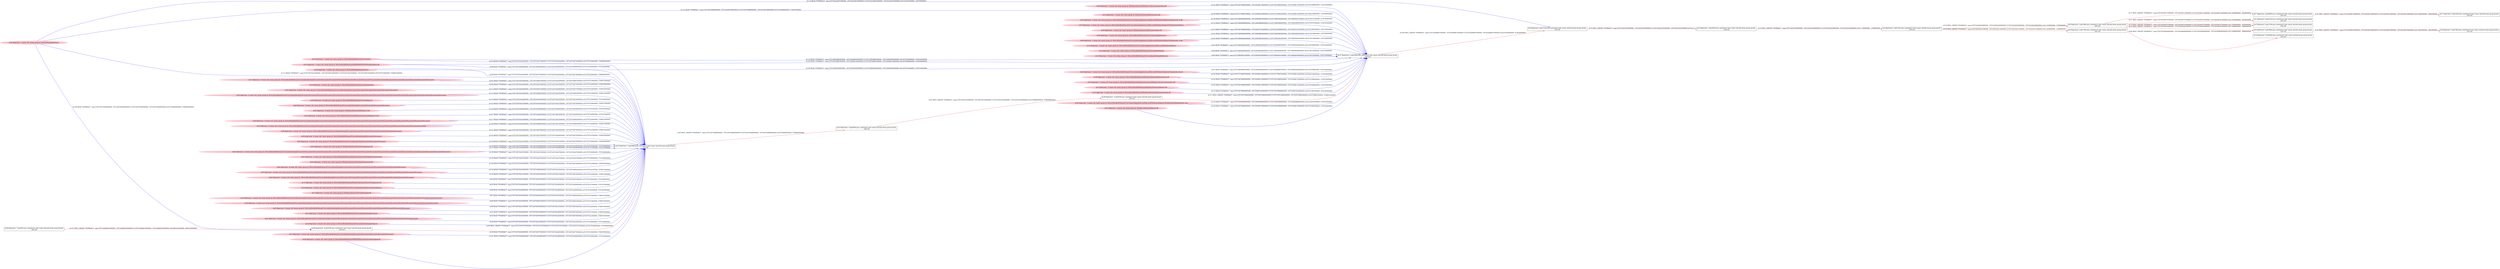 digraph  {
rankdir=LR
"53"[color=pink,label="id:53 HopCount: -3 owner uid: owner group id: /Windows/System32/deviceaccess.dll ", shape=oval,style=filled];
"37"[color=black,label="id:37 HopCount: -2 pid:5500 proc_starttime:0 cmd: owner uid:null owner group id:null,\n null null", shape=box,style=solid];
"53" -> "37" [id=128,__obj="READ"color=blue,label="id:128 READ **NORMAL**  seqs:[1557237709467000000, 1557239386124000000] T:[1557237709467000000, 1557239386124000000] relT:[4832186000000, 3155529000000]",style=solid];
"54"[color=pink,label="id:54 HopCount: -6 owner uid: owner group id: /Device/HarddiskVolume2/Users/admin/backup/Documents/Documents/Documents/Documents/Documents/Documents/Documents/Documents/Documents/Documents/Documents/Documents/Documents ", shape=oval,style=filled];
"25"[color=black,label="id:25 HopCount: -5 pid:5096 proc_starttime:0 cmd: owner uid:null owner group id:null,\n null null", shape=box,style=solid];
"54" -> "25" [id=129,__obj="READ"color=blue,label="id:129 READ **NORMAL**  seqs:[1557236744433000000, 1557236744680000000] T:[1557236744433000000, 1557236744680000000] relT:[5797220000000, 5796973000000]",style=solid];
"55"[color=pink,label="id:55 HopCount: -3 owner uid: owner group id: /Device/HarddiskVolume2/Users/admin/AppData/Local/Microsoft/Windows/Explorer/thumbcache_32.db ", shape=oval,style=filled];
"55" -> "37" [id=130,__obj="READ"color=blue,label="id:130 READ **NORMAL**  seqs:[1557239836926000000, 1557239836927000000] T:[1557239836926000000, 1557239836927000000] relT:[2704727000000, 2704726000000]",style=solid];
"56"[color=pink,label="id:56 HopCount: -6 owner uid: owner group id: /Device/HarddiskVolume2/Users/admin/backup/Documents/Documents/Documents/Documents/Documents/Documents/Documents ", shape=oval,style=filled];
"56" -> "25" [id=131,__obj="READ"color=blue,label="id:131 READ **NORMAL**  seqs:[1557236744430000000, 1557236744678000000] T:[1557236744430000000, 1557236744678000000] relT:[5797223000000, 5796975000000]",style=solid];
"57"[color=pink,label="id:57 HopCount: -3 owner uid: owner group id: /Device/HarddiskVolume2/Users/admin/AppData/Local/Microsoft/Windows/Explorer/ThumbCacheToDelete ", shape=oval,style=filled];
"57" -> "37" [id=132,__obj="READ"color=blue,label="id:132 READ **NORMAL**  seqs:[1557239836866000000, 1557239836866000000] T:[1557239836866000000, 1557239836866000000] relT:[2704787000000, 2704787000000]",style=solid];
"58"[color=pink,label="id:58 HopCount: -3 owner uid: owner group id: /Windows/System32/deviceassociation.dll ", shape=oval,style=filled];
"58" -> "37" [id=133,__obj="READ"color=blue,label="id:133 READ **NORMAL**  seqs:[1557236749666000000, 1557239287523000000] T:[1557236749666000000, 1557239287523000000] relT:[5791987000000, 3254130000000]",style=solid];
"59"[color=pink,label="id:59 HopCount: -6 owner uid: owner group id: /Device/HarddiskVolume2/Users/admin/backup/Documents/Documents ", shape=oval,style=filled];
"59" -> "25" [id=134,__obj="READ"color=blue,label="id:134 READ **NORMAL**  seqs:[1557236744426000000, 1557236744675000000] T:[1557236744426000000, 1557236744675000000] relT:[5797227000000, 5796978000000]",style=solid];
"60"[color=pink,label="id:60 HopCount: -6 owner uid: owner group id: /Device/HarddiskVolume2/Users/admin/backup/Documents/Documents/Documents ", shape=oval,style=filled];
"60" -> "25" [id=135,__obj="READ"color=blue,label="id:135 READ **NORMAL**  seqs:[1557236744427000000, 1557236744675000000] T:[1557236744427000000, 1557236744675000000] relT:[5797226000000, 5796978000000]",style=solid];
"61"[color=pink,label="id:61 HopCount: -6 owner uid: owner group id: /Windows/System32/CoreUIComponents.dll ", shape=oval,style=filled];
"61" -> "25" [id=136,__obj="READ"color=blue,label="id:136 READ **NORMAL**  seqs:[1557236744448000000, 1557236744448000000] T:[1557236744448000000, 1557236744448000000] relT:[5797205000000, 5797205000000]",style=solid];
"62"[color=pink,label="id:62 HopCount: -6 owner uid: owner group id: /Device/HarddiskVolume2/Users/admin/backup/Documents/Documents/Documents/Documents/Documents/Documents/Documents/Documents/Documents/Documents/Documents/Documents/Documents/Documents/Documents/Documents/Documents/Documents/Documents ", shape=oval,style=filled];
"62" -> "25" [id=137,__obj="READ"color=blue,label="id:137 READ **NORMAL**  seqs:[1557236744436000000, 1557236744436000000] T:[1557236744436000000, 1557236744436000000] relT:[5797217000000, 5797217000000]",style=solid];
"63"[color=pink,label="id:63 HopCount: -6 owner uid: owner group id: /Device/HarddiskVolume2/Windows/System32/TextInputFramework.dll ", shape=oval,style=filled];
"63" -> "25" [id=138,__obj="READ"color=blue,label="id:138 READ **NORMAL**  seqs:[1557236744447000000, 1557236744447000000] T:[1557236744447000000, 1557236744447000000] relT:[5797206000000, 5797206000000]",style=solid];
"64"[color=pink,label="id:64 HopCount: -6 owner uid: owner group id: /Windows/System32/TextInputFramework.dll ", shape=oval,style=filled];
"64" -> "25" [id=139,__obj="READ"color=blue,label="id:139 READ **NORMAL**  seqs:[1557236744447000000, 1557236744447000000] T:[1557236744447000000, 1557236744447000000] relT:[5797206000000, 5797206000000]",style=solid];
"65"[color=pink,label="id:65 HopCount: -6 owner uid: owner group id: /Device/HarddiskVolume2/Users/admin/backup/Documents/Documents/Documents/Documents/Documents/Documents/Documents/Documents ", shape=oval,style=filled];
"65" -> "25" [id=140,__obj="READ"color=blue,label="id:140 READ **NORMAL**  seqs:[1557236744430000000, 1557236744678000000] T:[1557236744430000000, 1557236744678000000] relT:[5797223000000, 5796975000000]",style=solid];
"66"[color=pink,label="id:66 HopCount: -3 owner uid: owner group id: /Device/HarddiskVolume2/Users/admin/AppData/Local ", shape=oval,style=filled];
"66" -> "37" [id=141,__obj="READ"color=blue,label="id:141 READ **NORMAL**  seqs:[1557239836864000000, 1557239836864000000] T:[1557239836864000000, 1557239836864000000] relT:[2704789000000, 2704789000000]",style=solid];
"67"[color=pink,label="id:67 HopCount: -6 owner uid: owner group id: /Device/HarddiskVolume2/Users/admin/backup/Documents/Documents/Documents/Documents/Documents/Documents/Documents/Documents/Documents/Documents/Documents/Documents ", shape=oval,style=filled];
"67" -> "25" [id=142,__obj="READ"color=blue,label="id:142 READ **NORMAL**  seqs:[1557236744432000000, 1557236744680000000] T:[1557236744432000000, 1557236744680000000] relT:[5797221000000, 5796973000000]",style=solid];
"68"[color=pink,label="id:68 HopCount: -3 owner uid: owner group id: /Device/HarddiskVolume2/Users/admin/AppData/Local/Microsoft/Windows/Explorer/thumbcache_16.db ", shape=oval,style=filled];
"68" -> "37" [id=143,__obj="READ"color=blue,label="id:143 READ **NORMAL**  seqs:[1557239836924000000, 1557239836924000000] T:[1557239836924000000, 1557239836924000000] relT:[2704729000000, 2704729000000]",style=solid];
"69"[color=pink,label="id:69 HopCount: -6 owner uid: owner group id: /Device/HarddiskVolume2/Users/admin/backup/Documents/Documents/Documents/Documents/Documents/Documents/Documents/Documents/Documents/Documents ", shape=oval,style=filled];
"69" -> "25" [id=144,__obj="READ"color=blue,label="id:144 READ **NORMAL**  seqs:[1557236744431000000, 1557236744679000000] T:[1557236744431000000, 1557236744679000000] relT:[5797222000000, 5796974000000]",style=solid];
"7"[color=black,label="id:7 HopCount: 4 pid:6500 proc_starttime:0 cmd: owner uid:null owner group id:null,\n null null", shape=box,style=solid];
"11"[color=black,label="id:11 HopCount: 5 pid:2220 proc_starttime:0 cmd: owner uid:null owner group id:null,\n null null", shape=box,style=solid];
"7" -> "11" [id=70,__obj="PROC_CREATE"color=red,label="id:70 PROC_CREATE **NORMAL**  seqs:[1557242546718000000, 1557242546718000000] T:[1557242546718000000, 1557242546718000000] relT:[-5065000000, -5065000000]",style=solid];
"8"[color=black,label="id:8 HopCount: 3 pid:1880 proc_starttime:0 cmd: owner uid:null owner group id:null,\n null null", shape=box,style=solid];
"1"[color=black,label="id:1 HopCount: 4 pid:5124 proc_starttime:0 cmd: owner uid:null owner group id:null,\n null null", shape=box,style=solid];
"8" -> "1" [id=71,__obj="PROC_CREATE"color=red,label="id:71 PROC_CREATE **NORMAL**  seqs:[1557242546707000000, 1557242546707000000] T:[1557242546707000000, 1557242546707000000] relT:[-5054000000, -5054000000]",style=solid];
"0"[color=black,label="id:0 HopCount: 0 pid:7136 proc_starttime:0 cmd: owner uid:null owner group id:null,\n null null", shape=box,style=solid];
"2"[color=black,label="id:2 HopCount: 1 pid:8160 proc_starttime:0 cmd: owner uid:null owner group id:null,\n null null", shape=box,style=solid];
"0" -> "2" [id=72,__obj="PROC_CREATE"color=red,label="id:72 PROC_CREATE **NORMAL**  seqs:[1557242541653000000, 1557242541653000000] T:[1557242541653000000, 1557242541653000000] relT:[0, 0]",style=solid];
"3"[color=black,label="id:3 HopCount: 4 pid:1336 proc_starttime:0 cmd: owner uid:null owner group id:null,\n null null", shape=box,style=solid];
"8" -> "3" [id=73,__obj="PROC_CREATE"color=red,label="id:73 PROC_CREATE **NORMAL**  seqs:[1557242546707000000, 1557242546707000000] T:[1557242546707000000, 1557242546707000000] relT:[-5054000000, -5054000000]",style=solid];
"4"[color=black,label="id:4 HopCount: 2 pid:1532 proc_starttime:0 cmd: owner uid:null owner group id:null,\n null null", shape=box,style=solid];
"2" -> "4" [id=74,__obj="PROC_CREATE"color=red,label="id:74 PROC_CREATE **NORMAL**  seqs:[1557242543439000000, 1557242543439000000] T:[1557242543439000000, 1557242543439000000] relT:[-1786000000, -1786000000]",style=solid];
"5"[color=black,label="id:5 HopCount: 4 pid:3804 proc_starttime:0 cmd: owner uid:null owner group id:null,\n null null", shape=box,style=solid];
"8" -> "5" [id=75,__obj="PROC_CREATE"color=red,label="id:75 PROC_CREATE **NORMAL**  seqs:[1557242546542000000, 1557242546542000000] T:[1557242546542000000, 1557242546542000000] relT:[-4889000000, -4889000000]",style=solid];
"6"[color=black,label="id:6 HopCount: 3 pid:1304 proc_starttime:0 cmd: owner uid:null owner group id:null,\n null null", shape=box,style=solid];
"4" -> "6" [id=76,__obj="PROC_CREATE"color=red,label="id:76 PROC_CREATE **NORMAL**  seqs:[1557242543911000000, 1557242543911000000] T:[1557242543911000000, 1557242543911000000] relT:[-2258000000, -2258000000]",style=solid];
"8" -> "7" [id=77,__obj="PROC_CREATE"color=red,label="id:77 PROC_CREATE **NORMAL**  seqs:[1557242546712000000, 1557242546712000000] T:[1557242546712000000, 1557242546712000000] relT:[-5059000000, -5059000000]",style=solid];
"4" -> "8" [id=78,__obj="PROC_CREATE"color=red,label="id:78 PROC_CREATE **NORMAL**  seqs:[1557242546438000000, 1557242546438000000] T:[1557242546438000000, 1557242546438000000] relT:[-4785000000, -4785000000]",style=solid];
"9"[color=black,label="id:9 HopCount: 5 pid:7092 proc_starttime:0 cmd: owner uid:null owner group id:null,\n null null", shape=box,style=solid];
"5" -> "9" [id=79,__obj="PROC_CREATE"color=red,label="id:79 PROC_CREATE **NORMAL**  seqs:[1557242546576000000, 1557242546576000000] T:[1557242546576000000, 1557242546576000000] relT:[-4923000000, -4923000000]",style=solid];
"10"[color=black,label="id:10 HopCount: 4 pid:8028 proc_starttime:0 cmd: owner uid:null owner group id:null,\n null null", shape=box,style=solid];
"8" -> "10" [id=80,__obj="PROC_CREATE"color=red,label="id:80 PROC_CREATE **NORMAL**  seqs:[1557242546649000000, 1557242546649000000] T:[1557242546649000000, 1557242546649000000] relT:[-4996000000, -4996000000]",style=solid];
"12"[color=pink,label="id:12 HopCount: -3 owner uid: owner group id: /Device/HarddiskVolume2/Users/admin/AppData/Local/Microsoft/Windows/Explorer ", shape=oval,style=filled];
"12" -> "37" [id=81,__obj="READ"color=blue,label="id:81 READ **NORMAL**  seqs:[1557239836865000000, 1557239836924000000] T:[1557239836865000000, 1557239836924000000] relT:[2704788000000, 2704729000000]",style=solid];
"13"[color=pink,label="id:13 HopCount: -6 owner uid: owner group id: /Device/HarddiskVolume2/Windows/System32/CoreUIComponents.dll ", shape=oval,style=filled];
"13" -> "25" [id=82,__obj="READ"color=blue,label="id:82 READ **NORMAL**  seqs:[1557236744447000000, 1557236744447000000] T:[1557236744447000000, 1557236744447000000] relT:[5797206000000, 5797206000000]",style=solid];
"14"[color=pink,label="id:14 HopCount: -3 owner uid: owner group id: /Device/HarddiskVolume2/Users/admin/Desktop ", shape=oval,style=filled];
"14" -> "37" [id=83,__obj="READ"color=blue,label="id:83 READ **NORMAL**  seqs:[1557239836928000000, 1557239836928000000] T:[1557239836928000000, 1557239836928000000] relT:[2704725000000, 2704725000000]",style=solid];
"15"[color=pink,label="id:15 HopCount: -3 owner uid: owner group id: /Device/HarddiskVolume2/Users/admin/Desktop/firefox.lnk ", shape=oval,style=filled];
"15" -> "37" [id=84,__obj="READ"color=blue,label="id:84 READ **NORMAL**  seqs:[1557239836931000000, 1557239836934000000] T:[1557239836931000000, 1557239836934000000] relT:[2704722000000, 2704719000000]",style=solid];
"16"[color=pink,label="id:16 HopCount: -6 owner uid: owner group id: /Device/HarddiskVolume2/Users/admin/backup/Documents/desktop.ini ", shape=oval,style=filled];
"16" -> "25" [id=85,__obj="READ"color=blue,label="id:85 READ **NORMAL**  seqs:[1557236744426000000, 1557236744426000000] T:[1557236744426000000, 1557236744426000000] relT:[5797227000000, 5797227000000]",style=solid];
"17"[color=pink,label="id:17 HopCount: -6 owner uid: owner group id: /Windows/System32/CoreMessaging.dll ", shape=oval,style=filled];
"17" -> "25" [id=86,__obj="READ"color=blue,label="id:86 READ **NORMAL**  seqs:[1557236744448000000, 1557236744448000000] T:[1557236744448000000, 1557236744448000000] relT:[5797205000000, 5797205000000]",style=solid];
"18"[color=pink,label="id:18 HopCount: -6 owner uid: owner group id: /Device/HarddiskVolume2/Users/admin/backup/Documents/Documents/Documents/Documents/Documents/Documents/Documents/Documents/Documents/Documents/Documents/Documents/Documents/Documents/Documents/Documents/Documents ", shape=oval,style=filled];
"18" -> "25" [id=87,__obj="READ"color=blue,label="id:87 READ **NORMAL**  seqs:[1557236744435000000, 1557236744682000000] T:[1557236744435000000, 1557236744682000000] relT:[5797218000000, 5796971000000]",style=solid];
"19"[color=pink,label="id:19 HopCount: -6 owner uid: owner group id: /Device/HarddiskVolume2/Users/admin/backup/Documents/Documents/Documents/Documents/Documents/Documents/Documents/Documents/Documents/Documents/Documents/Documents/Documents/Documents/Documents/Documents ", shape=oval,style=filled];
"19" -> "25" [id=88,__obj="READ"color=blue,label="id:88 READ **NORMAL**  seqs:[1557236744434000000, 1557236744681000000] T:[1557236744434000000, 1557236744681000000] relT:[5797219000000, 5796972000000]",style=solid];
"20"[color=pink,label="id:20 HopCount: -6 owner uid: owner group id: /Device/HarddiskVolume2/Users/admin/backup/Documents/Documents/Documents/Documents/Documents/Documents/Documents/Documents/Documents ", shape=oval,style=filled];
"20" -> "25" [id=89,__obj="READ"color=blue,label="id:89 READ **NORMAL**  seqs:[1557236744431000000, 1557236744678000000] T:[1557236744431000000, 1557236744678000000] relT:[5797222000000, 5796975000000]",style=solid];
"51"[color=pink,label="id:51 HopCount: -3 owner uid: owner group id: /Device/HarddiskVolume2/WINDOWS/SYSTEM32/kernelbase.dll ", shape=oval,style=filled];
"51" -> "25" [id=90,__obj="READ"color=blue,label="id:90 READ **NORMAL**  seqs:[1557236744449000000, 1557236744449000000] T:[1557236744449000000, 1557236744449000000] relT:[5797204000000, 5797204000000]",style=solid];
"21"[color=pink,label="id:21 HopCount: -6 owner uid: owner group id: /Device/HarddiskVolume2/Users/admin/backup/Documents ", shape=oval,style=filled];
"21" -> "25" [id=91,__obj="READ"color=blue,label="id:91 READ **NORMAL**  seqs:[1557236744426000000, 1557236744674000000] T:[1557236744426000000, 1557236744674000000] relT:[5797227000000, 5796979000000]",style=solid];
"22"[color=pink,label="id:22 HopCount: -6 owner uid: owner group id: /Device/HarddiskVolume2/Users/admin/backup/Documents/Documents/Documents/Documents/Documents/Documents/Documents/Documents/Documents/Documents/Documents ", shape=oval,style=filled];
"22" -> "25" [id=92,__obj="READ"color=blue,label="id:92 READ **NORMAL**  seqs:[1557236744432000000, 1557236744679000000] T:[1557236744432000000, 1557236744679000000] relT:[5797221000000, 5796974000000]",style=solid];
"23"[color=black,label="id:23 HopCount: -4 pid:6404 proc_starttime:0 cmd: owner uid:null owner group id:null,\n null null", shape=box,style=solid];
"39"[color=black,label="id:39 HopCount: -3 pid:8164 proc_starttime:0 cmd: owner uid:null owner group id:null,\n null null", shape=box,style=solid];
"23" -> "39" [id=93,__obj="PROC_CREATE"color=red,label="id:93 PROC_CREATE **NORMAL**  seqs:[1557236744705000000, 1557236744705000000] T:[1557236744705000000, 1557236744705000000] relT:[5796948000000, 5796948000000]",style=solid];
"24"[color=pink,label="id:24 HopCount: -6 owner uid: owner group id: /Device/HarddiskVolume2/Users/admin/backup/desktop.ini ", shape=oval,style=filled];
"24" -> "25" [id=94,__obj="READ"color=blue,label="id:94 READ **NORMAL**  seqs:[1557236744425000000, 1557236744425000000] T:[1557236744425000000, 1557236744425000000] relT:[5797228000000, 5797228000000]",style=solid];
"25" -> "23" [id=95,__obj="PROC_CREATE"color=red,label="id:95 PROC_CREATE **NORMAL**  seqs:[1557236744688000000, 1557236744688000000] T:[1557236744688000000, 1557236744688000000] relT:[5796965000000, 5796965000000]",style=solid];
"28"[color=pink,label="id:28 HopCount: -3 owner uid: owner group id: /Device/HarddiskVolume2/Users ", shape=oval,style=filled];
"28" -> "25" [id=96,__obj="READ"color=blue,label="id:96 READ **NORMAL**  seqs:[1557236744424000000, 1557236744673000000] T:[1557236744424000000, 1557236744673000000] relT:[5797229000000, 5796980000000]",style=solid];
"40"[color=pink,label="id:40 HopCount: -3 owner uid: owner group id: /Device/HarddiskVolume2/Users/admin/AppData/Local/Microsoft/Windows/Explorer/thumbcache_idx.db ", shape=oval,style=filled];
"40" -> "37" [id=97,__obj="READ"color=blue,label="id:97 READ **NORMAL**  seqs:[1557239836867000000, 1557239836924000000] T:[1557239836867000000, 1557239836924000000] relT:[2704786000000, 2704729000000]",style=solid];
"26"[color=black,label="id:26 HopCount: -6 pid:4704 proc_starttime:0 cmd: owner uid:null owner group id:null,\n null null", shape=box,style=solid];
"26" -> "25" [id=98,__obj="PROC_CREATE"color=red,label="id:98 PROC_CREATE **NORMAL**  seqs:[1557236743767000000, 1557236743767000000] T:[1557236743767000000, 1557236743767000000] relT:[5797886000000, 5797886000000]",style=solid];
"27"[color=pink,label="id:27 HopCount: -6 owner uid: owner group id: /Device/HarddiskVolume2/Users/admin/backup/Documents/Documents/Documents/Documents/Documents ", shape=oval,style=filled];
"27" -> "25" [id=99,__obj="READ"color=blue,label="id:99 READ **NORMAL**  seqs:[1557236744428000000, 1557236744677000000] T:[1557236744428000000, 1557236744677000000] relT:[5797225000000, 5796976000000]",style=solid];
"28" -> "37" [id=100,__obj="READ"color=blue,label="id:100 READ **NORMAL**  seqs:[1557239836929000000, 1557239836930000000] T:[1557239836929000000, 1557239836930000000] relT:[2704724000000, 2704723000000]",style=solid];
"29"[color=pink,label="id:29 HopCount: -6 owner uid: owner group id: /Device/HarddiskVolume2/WINDOWS/system32/coremessaging.dll ", shape=oval,style=filled];
"29" -> "25" [id=101,__obj="READ"color=blue,label="id:101 READ **NORMAL**  seqs:[1557236744448000000, 1557236744448000000] T:[1557236744448000000, 1557236744448000000] relT:[5797205000000, 5797205000000]",style=solid];
"30"[color=pink,label="id:30 HopCount: -3 owner uid: owner group id: /Device/HarddiskVolume2/Windows/System32/deviceaccess.dll ", shape=oval,style=filled];
"30" -> "37" [id=102,__obj="READ"color=blue,label="id:102 READ **NORMAL**  seqs:[1557237709467000000, 1557239386124000000] T:[1557237709467000000, 1557239386124000000] relT:[4832186000000, 3155529000000]",style=solid];
"31"[color=pink,label="id:31 HopCount: -6 owner uid: owner group id: /Device/HarddiskVolume2/Users/admin/backup/Documents/Documents/Documents/Documents/Documents/Documents/Documents/Documents/Documents/Documents/Documents/Documents/Documents/Documents/Documents ", shape=oval,style=filled];
"31" -> "25" [id=103,__obj="READ"color=blue,label="id:103 READ **NORMAL**  seqs:[1557236744434000000, 1557236744681000000] T:[1557236744434000000, 1557236744681000000] relT:[5797219000000, 5796972000000]",style=solid];
"32"[color=pink,label="id:32 HopCount: -3 owner uid: owner group id: /Device/HarddiskVolume2/Windows/System32/Windows.Devices.Enumeration.dll ", shape=oval,style=filled];
"32" -> "37" [id=104,__obj="READ"color=blue,label="id:104 READ **NORMAL**  seqs:[1557236749665000000, 1557239386118000000] T:[1557236749665000000, 1557239386118000000] relT:[5791988000000, 3155535000000]",style=solid];
"33"[color=pink,label="id:33 HopCount: -3 owner uid: owner group id: /Device/HarddiskVolume2/Windows/System32/biwinrt.dll ", shape=oval,style=filled];
"33" -> "37" [id=105,__obj="READ"color=blue,label="id:105 READ **NORMAL**  seqs:[1557236749665000000, 1557239386119000000] T:[1557236749665000000, 1557239386119000000] relT:[5791988000000, 3155534000000]",style=solid];
"35"[color=pink,label="id:35 HopCount: -6 owner uid: owner group id: /Device/HarddiskVolume2/Users/admin/backup ", shape=oval,style=filled];
"35" -> "25" [id=106,__obj="READ"color=blue,label="id:106 READ **NORMAL**  seqs:[1557236744425000000, 1557236744674000000] T:[1557236744425000000, 1557236744674000000] relT:[5797228000000, 5796979000000]",style=solid];
"36"[color=black,label="id:36 HopCount: -7 pid:452 proc_starttime:0 cmd: owner uid:null owner group id:null,\n null null", shape=box,style=solid];
"36" -> "26" [id=107,__obj="PROC_CREATE"color=red,label="id:107 PROC_CREATE **NORMAL**  seqs:[1557236486470000000, 1557236486470000000] T:[1557236486470000000, 1557236486470000000] relT:[6055183000000, 6055183000000]",style=solid];
"38"[color=pink,label="id:38 HopCount: -2 owner uid: owner group id: /Device/HarddiskVolume2 ", shape=oval,style=filled];
"38" -> "26" [id=108,__obj="READ"color=blue,label="id:108 READ **NORMAL**  seqs:[1557236743649000000, 1557236743649000000] T:[1557236743649000000, 1557236743649000000] relT:[5798004000000, 5798004000000]",style=solid];
"37" -> "0" [id=109,__obj="PROC_CREATE"color=red,label="id:109 PROC_CREATE **NORMAL**  seqs:[1557242068837000000, 1557242068837000000] T:[1557242068837000000, 1557242068837000000] relT:[472816000000, 472816000000]",style=solid];
"38" -> "0" [id=110,__obj="READ"color=blue,label="id:110 READ **NORMAL**  seqs:[1557242324872000000, 1557242325074000000] T:[1557242324872000000, 1557242325074000000] relT:[216781000000, 216579000000]",style=solid];
"39" -> "37" [id=111,__obj="PROC_CREATE"color=red,label="id:111 PROC_CREATE **NORMAL**  seqs:[1557236744962000000, 1557236744962000000] T:[1557236744962000000, 1557236744962000000] relT:[5796691000000, 5796691000000]",style=solid];
"38" -> "25" [id=112,__obj="READ"color=blue,label="id:112 READ **NORMAL**  seqs:[1557236744423000000, 1557236744672000000] T:[1557236744423000000, 1557236744672000000] relT:[5797230000000, 5796981000000]",style=solid];
"41"[color=pink,label="id:41 HopCount: -6 owner uid: owner group id: /Device/HarddiskVolume2/Users/admin/backup/Documents/Documents/Documents/Documents/Documents/Documents ", shape=oval,style=filled];
"41" -> "25" [id=113,__obj="READ"color=blue,label="id:113 READ **NORMAL**  seqs:[1557236744429000000, 1557236744677000000] T:[1557236744429000000, 1557236744677000000] relT:[5797224000000, 5796976000000]",style=solid];
"34"[color=pink,label="id:34 HopCount: -3 owner uid: owner group id: /Device/HarddiskVolume2/Windows/System32/deviceassociation.dll ", shape=oval,style=filled];
"34" -> "37" [id=114,__obj="READ"color=blue,label="id:114 READ **NORMAL**  seqs:[1557236749666000000, 1557239287524000000] T:[1557236749666000000, 1557239287524000000] relT:[5791987000000, 3254129000000]",style=solid];
"42"[color=pink,label="id:42 HopCount: -6 owner uid: owner group id: /Device/HarddiskVolume2/Users/admin/backup/Documents/Documents/Documents/Documents/Documents/Documents/Documents/Documents/Documents/Documents/Documents/Documents/Documents/Documents/Documents/Documents/Documents/Documents ", shape=oval,style=filled];
"42" -> "25" [id=115,__obj="READ"color=blue,label="id:115 READ **NORMAL**  seqs:[1557236744435000000, 1557236744682000000] T:[1557236744435000000, 1557236744682000000] relT:[5797218000000, 5796971000000]",style=solid];
"43"[color=pink,label="id:43 HopCount: -3 owner uid: owner group id: /Device/HarddiskVolume2/Users/admin ", shape=oval,style=filled];
"43" -> "37" [id=116,__obj="READ"color=blue,label="id:116 READ **NORMAL**  seqs:[1557239836864000000, 1557239836929000000] T:[1557239836864000000, 1557239836929000000] relT:[2704789000000, 2704724000000]",style=solid];
"44"[color=pink,label="id:44 HopCount: -6 owner uid: owner group id: /Device/HarddiskVolume2/Users/admin/backup/Documents/Documents/Documents/Documents/Documents/Documents/Documents/Documents/Documents/Documents/Documents/Documents/Documents/Documents ", shape=oval,style=filled];
"44" -> "25" [id=117,__obj="READ"color=blue,label="id:117 READ **NORMAL**  seqs:[1557236744433000000, 1557236744680000000] T:[1557236744433000000, 1557236744680000000] relT:[5797220000000, 5796973000000]",style=solid];
"45"[color=pink,label="id:45 HopCount: -3 owner uid: owner group id: /Device/HarddiskVolume2/Users/admin/AppData/Local/Microsoft/Windows/Explorer/ThumbCacheToDelete/thm3C.tmp ", shape=oval,style=filled];
"45" -> "37" [id=118,__obj="READ"color=blue,label="id:118 READ **NORMAL**  seqs:[1557239836866000000, 1557239836866000000] T:[1557239836866000000, 1557239836866000000] relT:[2704787000000, 2704787000000]",style=solid];
"46"[color=pink,label="id:46 HopCount: -6 owner uid: owner group id: /Device/HarddiskVolume2/Users/desktop.ini ", shape=oval,style=filled];
"46" -> "25" [id=119,__obj="READ"color=blue,label="id:119 READ **NORMAL**  seqs:[1557236744424000000, 1557236744424000000] T:[1557236744424000000, 1557236744424000000] relT:[5797229000000, 5797229000000]",style=solid];
"47"[color=pink,label="id:47 HopCount: -3 owner uid: owner group id: /Windows/System32/biwinrt.dll ", shape=oval,style=filled];
"47" -> "37" [id=120,__obj="READ"color=blue,label="id:120 READ **NORMAL**  seqs:[1557236749666000000, 1557239386119000000] T:[1557236749666000000, 1557239386119000000] relT:[5791987000000, 3155534000000]",style=solid];
"38" -> "37" [id=121,__obj="READ"color=blue,label="id:121 READ **NORMAL**  seqs:[1557236749668000000, 1557241828746000000] T:[1557236749668000000, 1557241828746000000] relT:[5791985000000, 712907000000]",style=solid];
"49"[color=pink,label="id:49 HopCount: -3 owner uid: owner group id: /Windows/System32/Windows.Devices.Enumeration.dll ", shape=oval,style=filled];
"49" -> "37" [id=122,__obj="READ"color=blue,label="id:122 READ **NORMAL**  seqs:[1557236749665000000, 1557239386118000000] T:[1557236749665000000, 1557239386118000000] relT:[5791988000000, 3155535000000]",style=solid];
"48"[color=pink,label="id:48 HopCount: -6 owner uid: owner group id: /Device/HarddiskVolume2/Users/admin/backup/Documents/Documents/Documents/Documents ", shape=oval,style=filled];
"48" -> "25" [id=123,__obj="READ"color=blue,label="id:123 READ **NORMAL**  seqs:[1557236744427000000, 1557236744676000000] T:[1557236744427000000, 1557236744676000000] relT:[5797226000000, 5796977000000]",style=solid];
"50"[color=pink,label="id:50 HopCount: -6 owner uid: owner group id: /Windows/System32/Windows.UI.dll ", shape=oval,style=filled];
"50" -> "25" [id=124,__obj="READ"color=blue,label="id:124 READ **NORMAL**  seqs:[1557236744446000000, 1557236744446000000] T:[1557236744446000000, 1557236744446000000] relT:[5797207000000, 5797207000000]",style=solid];
"43" -> "25" [id=125,__obj="READ"color=blue,label="id:125 READ **NORMAL**  seqs:[1557236744424000000, 1557236744673000000] T:[1557236744424000000, 1557236744673000000] relT:[5797229000000, 5796980000000]",style=solid];
"51" -> "37" [id=126,__obj="READ"color=blue,label="id:126 READ **NORMAL**  seqs:[1557236749667000000, 1557239386124000000] T:[1557236749667000000, 1557239386124000000] relT:[5791986000000, 3155529000000]",style=solid];
"52"[color=pink,label="id:52 HopCount: -6 owner uid: owner group id: /Device/HarddiskVolume2/Windows/System32/Windows.UI.dll ", shape=oval,style=filled];
"52" -> "25" [id=127,__obj="READ"color=blue,label="id:127 READ **NORMAL**  seqs:[1557236744445000000, 1557236744446000000] T:[1557236744445000000, 1557236744446000000] relT:[5797208000000, 5797207000000]",style=solid];
}